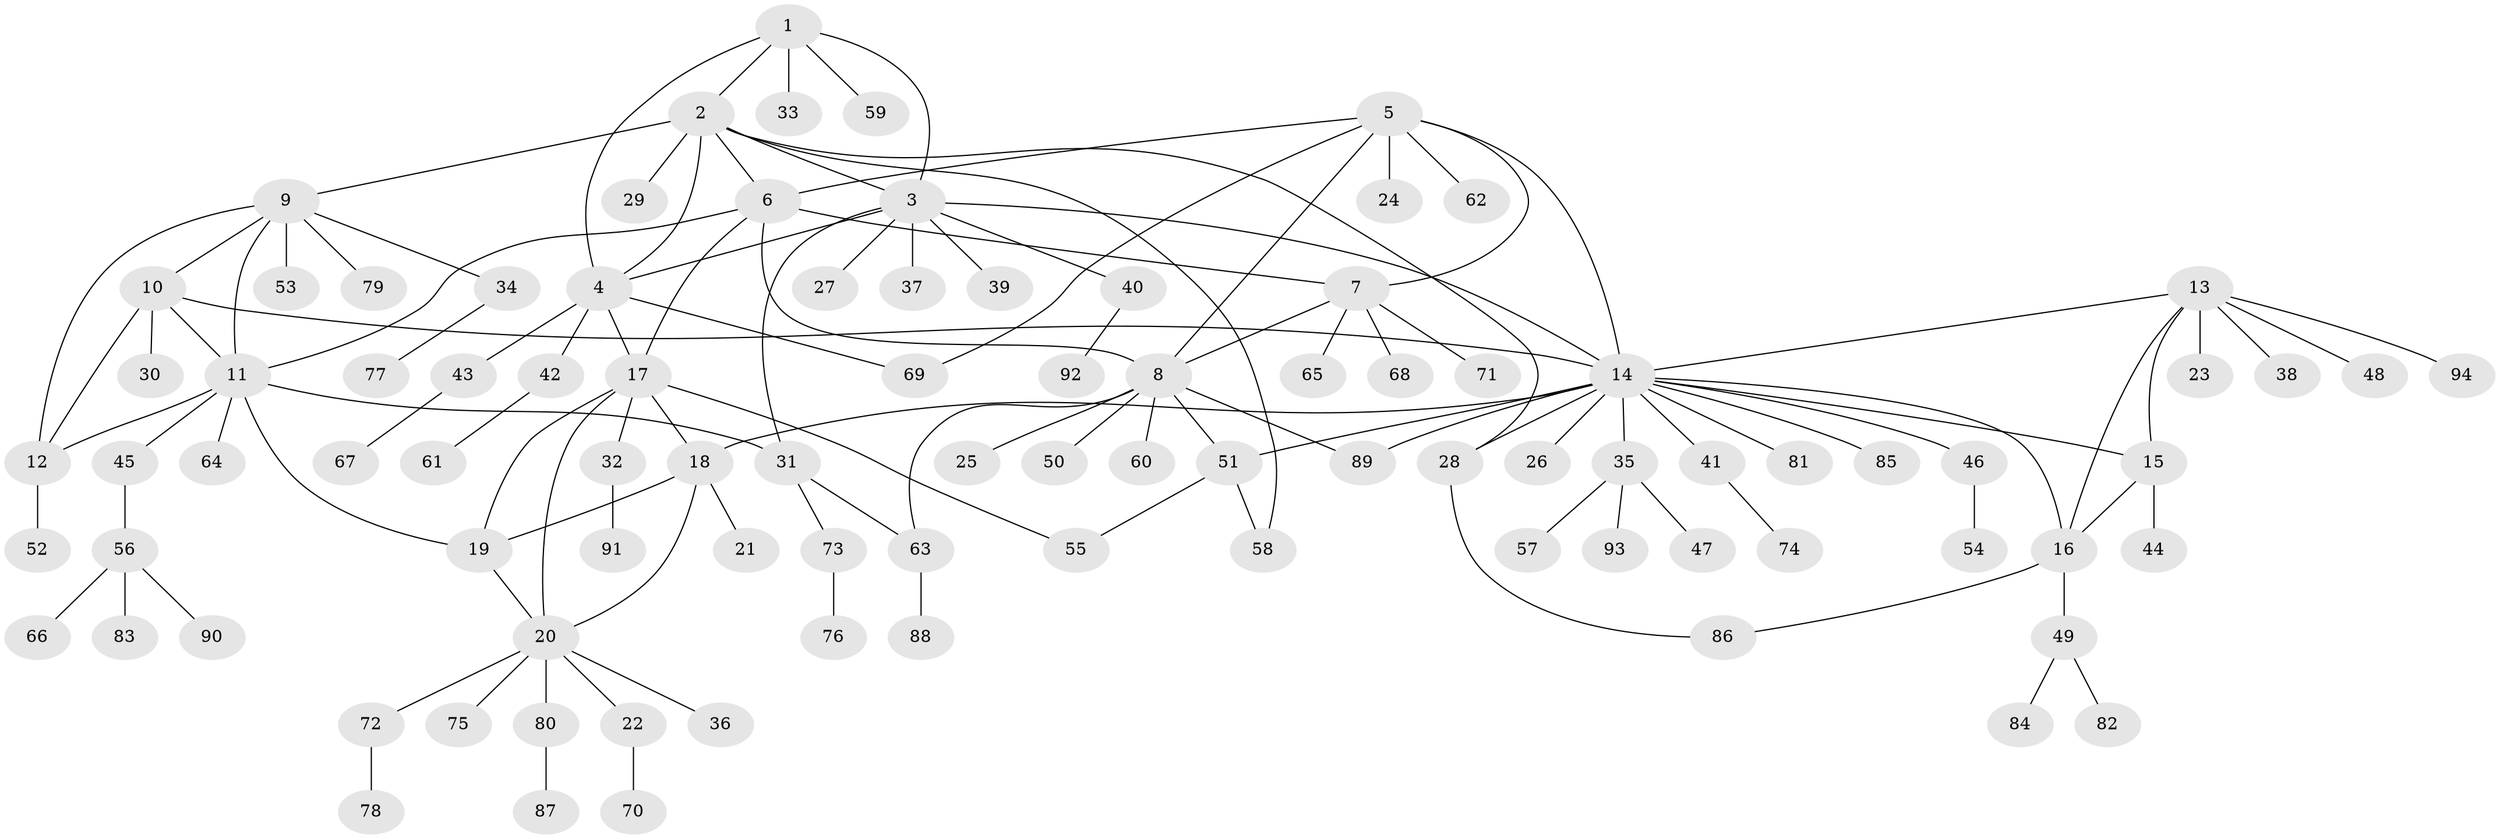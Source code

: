// coarse degree distribution, {4: 0.09090909090909091, 7: 0.07575757575757576, 8: 0.030303030303030304, 6: 0.06060606060606061, 5: 0.030303030303030304, 3: 0.09090909090909091, 15: 0.015151515151515152, 1: 0.48484848484848486, 2: 0.12121212121212122}
// Generated by graph-tools (version 1.1) at 2025/52/03/04/25 22:52:26]
// undirected, 94 vertices, 123 edges
graph export_dot {
  node [color=gray90,style=filled];
  1;
  2;
  3;
  4;
  5;
  6;
  7;
  8;
  9;
  10;
  11;
  12;
  13;
  14;
  15;
  16;
  17;
  18;
  19;
  20;
  21;
  22;
  23;
  24;
  25;
  26;
  27;
  28;
  29;
  30;
  31;
  32;
  33;
  34;
  35;
  36;
  37;
  38;
  39;
  40;
  41;
  42;
  43;
  44;
  45;
  46;
  47;
  48;
  49;
  50;
  51;
  52;
  53;
  54;
  55;
  56;
  57;
  58;
  59;
  60;
  61;
  62;
  63;
  64;
  65;
  66;
  67;
  68;
  69;
  70;
  71;
  72;
  73;
  74;
  75;
  76;
  77;
  78;
  79;
  80;
  81;
  82;
  83;
  84;
  85;
  86;
  87;
  88;
  89;
  90;
  91;
  92;
  93;
  94;
  1 -- 2;
  1 -- 3;
  1 -- 4;
  1 -- 33;
  1 -- 59;
  2 -- 3;
  2 -- 4;
  2 -- 6;
  2 -- 9;
  2 -- 28;
  2 -- 29;
  2 -- 58;
  3 -- 4;
  3 -- 14;
  3 -- 27;
  3 -- 31;
  3 -- 37;
  3 -- 39;
  3 -- 40;
  4 -- 17;
  4 -- 42;
  4 -- 43;
  4 -- 69;
  5 -- 6;
  5 -- 7;
  5 -- 8;
  5 -- 14;
  5 -- 24;
  5 -- 62;
  5 -- 69;
  6 -- 7;
  6 -- 8;
  6 -- 11;
  6 -- 17;
  7 -- 8;
  7 -- 65;
  7 -- 68;
  7 -- 71;
  8 -- 25;
  8 -- 50;
  8 -- 51;
  8 -- 60;
  8 -- 63;
  8 -- 89;
  9 -- 10;
  9 -- 11;
  9 -- 12;
  9 -- 34;
  9 -- 53;
  9 -- 79;
  10 -- 11;
  10 -- 12;
  10 -- 14;
  10 -- 30;
  11 -- 12;
  11 -- 19;
  11 -- 31;
  11 -- 45;
  11 -- 64;
  12 -- 52;
  13 -- 14;
  13 -- 15;
  13 -- 16;
  13 -- 23;
  13 -- 38;
  13 -- 48;
  13 -- 94;
  14 -- 15;
  14 -- 16;
  14 -- 18;
  14 -- 26;
  14 -- 28;
  14 -- 35;
  14 -- 41;
  14 -- 46;
  14 -- 51;
  14 -- 81;
  14 -- 85;
  14 -- 89;
  15 -- 16;
  15 -- 44;
  16 -- 49;
  16 -- 86;
  17 -- 18;
  17 -- 19;
  17 -- 20;
  17 -- 32;
  17 -- 55;
  18 -- 19;
  18 -- 20;
  18 -- 21;
  19 -- 20;
  20 -- 22;
  20 -- 36;
  20 -- 72;
  20 -- 75;
  20 -- 80;
  22 -- 70;
  28 -- 86;
  31 -- 63;
  31 -- 73;
  32 -- 91;
  34 -- 77;
  35 -- 47;
  35 -- 57;
  35 -- 93;
  40 -- 92;
  41 -- 74;
  42 -- 61;
  43 -- 67;
  45 -- 56;
  46 -- 54;
  49 -- 82;
  49 -- 84;
  51 -- 55;
  51 -- 58;
  56 -- 66;
  56 -- 83;
  56 -- 90;
  63 -- 88;
  72 -- 78;
  73 -- 76;
  80 -- 87;
}
